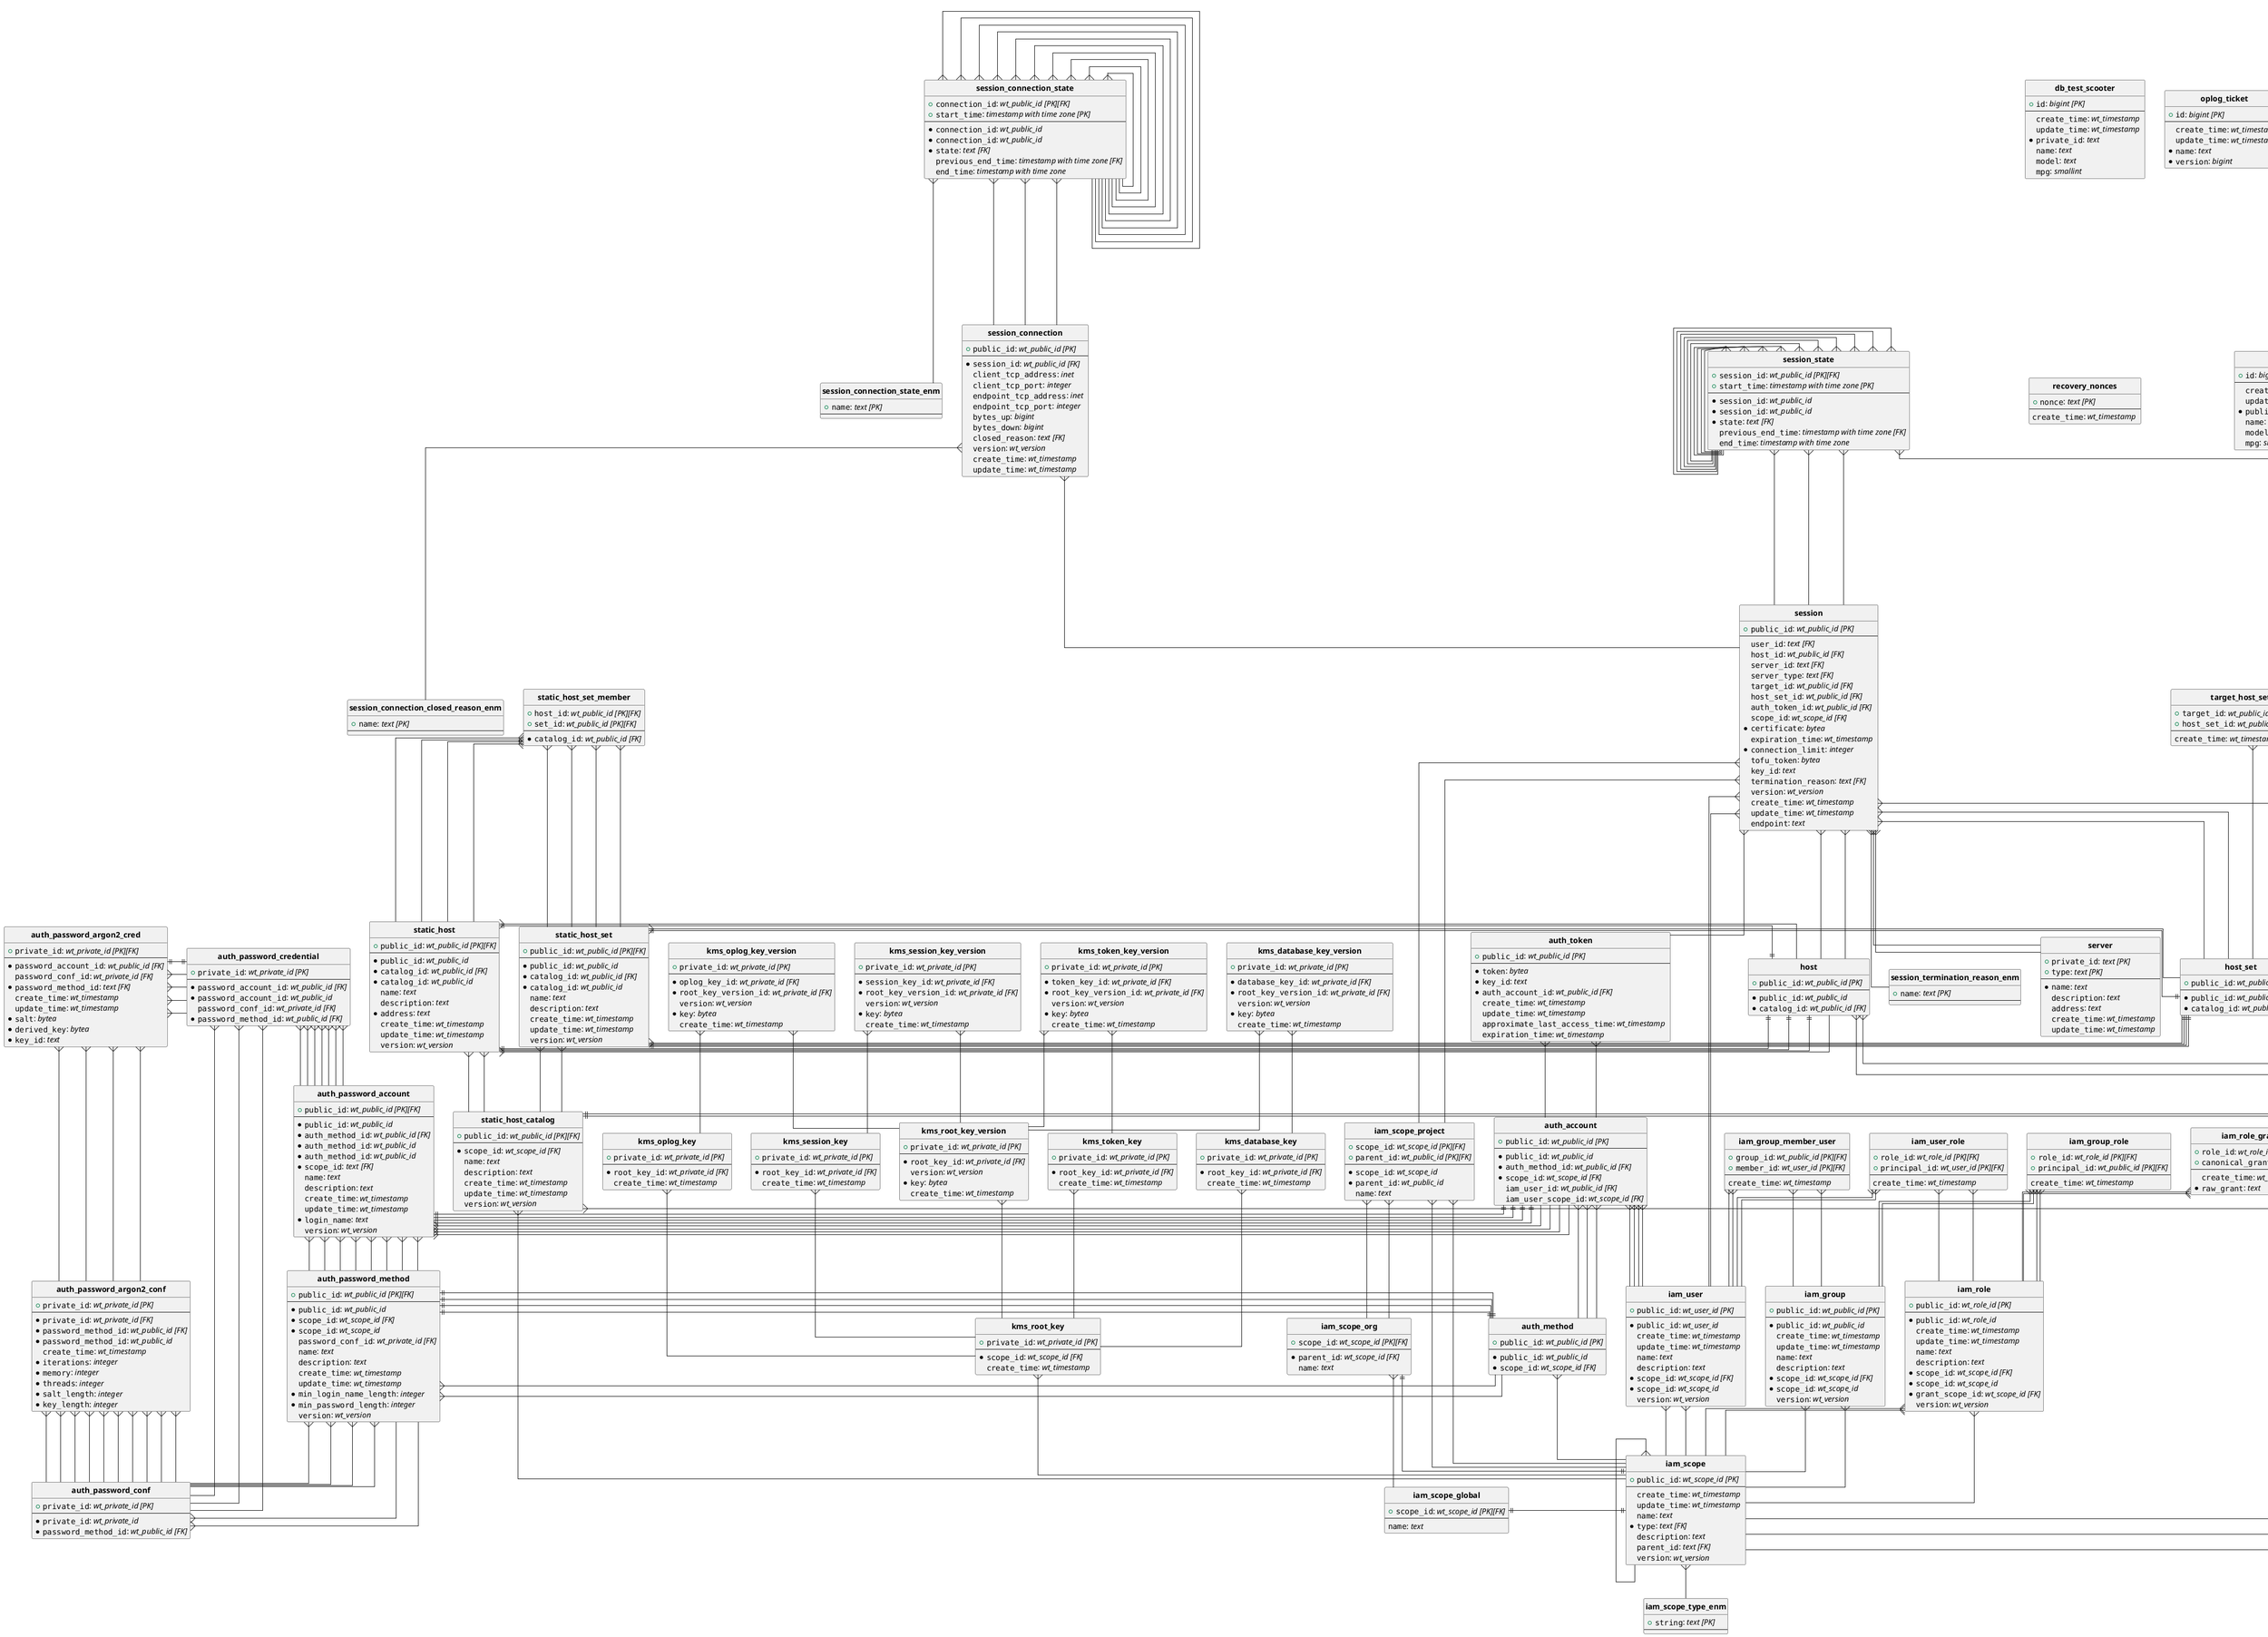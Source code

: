 @startuml
hide circle
skinparam linetype ortho

entity "**auth_account**" {
  + ""public_id"": //wt_public_id [PK]//
  --
  *""public_id"": //wt_public_id //
  *""auth_method_id"": //wt_public_id [FK]//
  *""scope_id"": //wt_scope_id [FK]//
  ""iam_user_id"": //wt_public_id [FK]//
  ""iam_user_scope_id"": //wt_scope_id [FK]//
}

entity "**auth_method**" {
  + ""public_id"": //wt_public_id [PK]//
  --
  *""public_id"": //wt_public_id //
  *""scope_id"": //wt_scope_id [FK]//
}

entity "**auth_password_account**" {
  + ""public_id"": //wt_public_id [PK][FK]//
  --
  *""public_id"": //wt_public_id //
  *""auth_method_id"": //wt_public_id [FK]//
  *""auth_method_id"": //wt_public_id //
  *""auth_method_id"": //wt_public_id //
  *""scope_id"": //text [FK]//
  ""name"": //text //
  ""description"": //text //
  ""create_time"": //wt_timestamp //
  ""update_time"": //wt_timestamp //
  *""login_name"": //text //
  ""version"": //wt_version //
}

entity "**auth_password_argon2_conf**" {
  + ""private_id"": //wt_private_id [PK]//
  --
  *""private_id"": //wt_private_id [FK]//
  *""password_method_id"": //wt_public_id [FK]//
  *""password_method_id"": //wt_public_id //
  ""create_time"": //wt_timestamp //
  *""iterations"": //integer //
  *""memory"": //integer //
  *""threads"": //integer //
  *""salt_length"": //integer //
  *""key_length"": //integer //
}

entity "**auth_password_argon2_cred**" {
  + ""private_id"": //wt_private_id [PK][FK]//
  --
  *""password_account_id"": //wt_public_id [FK]//
  ""password_conf_id"": //wt_private_id [FK]//
  *""password_method_id"": //text [FK]//
  ""create_time"": //wt_timestamp //
  ""update_time"": //wt_timestamp //
  *""salt"": //bytea //
  *""derived_key"": //bytea //
  *""key_id"": //text //
}

entity "**auth_password_conf**" {
  + ""private_id"": //wt_private_id [PK]//
  --
  *""private_id"": //wt_private_id //
  *""password_method_id"": //wt_public_id [FK]//
}

entity "**auth_password_credential**" {
  + ""private_id"": //wt_private_id [PK]//
  --
  *""password_account_id"": //wt_public_id [FK]//
  *""password_account_id"": //wt_public_id //
  ""password_conf_id"": //wt_private_id [FK]//
  *""password_method_id"": //wt_public_id [FK]//
}

entity "**auth_password_method**" {
  + ""public_id"": //wt_public_id [PK][FK]//
  --
  *""public_id"": //wt_public_id //
  *""scope_id"": //wt_scope_id [FK]//
  *""scope_id"": //wt_scope_id //
  ""password_conf_id"": //wt_private_id [FK]//
  ""name"": //text //
  ""description"": //text //
  ""create_time"": //wt_timestamp //
  ""update_time"": //wt_timestamp //
  *""min_login_name_length"": //integer //
  *""min_password_length"": //integer //
  ""version"": //wt_version //
}

entity "**auth_token**" {
  + ""public_id"": //wt_public_id [PK]//
  --
  *""token"": //bytea //
  *""key_id"": //text //
  *""auth_account_id"": //wt_public_id [FK]//
  ""create_time"": //wt_timestamp //
  ""update_time"": //wt_timestamp //
  ""approximate_last_access_time"": //wt_timestamp //
  ""expiration_time"": //wt_timestamp //
}

entity "**db_test_car**" {
  + ""id"": //bigint [PK]//
  --
  ""create_time"": //wt_timestamp //
  ""update_time"": //wt_timestamp //
  *""public_id"": //text //
  ""name"": //text //
  ""model"": //text //
  ""mpg"": //smallint //
}

entity "**db_test_rental**" {
  + ""id"": //bigint [PK]//
  --
  ""create_time"": //wt_timestamp //
  ""update_time"": //wt_timestamp //
  *""public_id"": //text //
  ""name"": //text //
  *""user_id"": //bigint [FK]//
  *""car_id"": //bigint [FK]//
}

entity "**db_test_scooter**" {
  + ""id"": //bigint [PK]//
  --
  ""create_time"": //wt_timestamp //
  ""update_time"": //wt_timestamp //
  *""private_id"": //text //
  ""name"": //text //
  ""model"": //text //
  ""mpg"": //smallint //
}

entity "**db_test_user**" {
  + ""id"": //bigint [PK]//
  --
  ""create_time"": //wt_timestamp //
  ""update_time"": //wt_timestamp //
  *""public_id"": //text //
  ""name"": //text //
  ""phone_number"": //text //
  ""email"": //text //
  ""version"": //wt_version //
}

entity "**host**" {
  + ""public_id"": //wt_public_id [PK]//
  --
  *""public_id"": //wt_public_id //
  *""catalog_id"": //wt_public_id [FK]//
}

entity "**host_catalog**" {
  + ""public_id"": //wt_public_id [PK]//
  --
  *""public_id"": //wt_public_id //
  *""scope_id"": //wt_scope_id [FK]//
}

entity "**host_set**" {
  + ""public_id"": //wt_public_id [PK]//
  --
  *""public_id"": //wt_public_id //
  *""catalog_id"": //wt_public_id [FK]//
}

entity "**iam_group**" {
  + ""public_id"": //wt_public_id [PK]//
  --
  *""public_id"": //wt_public_id //
  ""create_time"": //wt_timestamp //
  ""update_time"": //wt_timestamp //
  ""name"": //text //
  ""description"": //text //
  *""scope_id"": //wt_scope_id [FK]//
  *""scope_id"": //wt_scope_id //
  ""version"": //wt_version //
}

entity "**iam_group_member_user**" {
  + ""group_id"": //wt_public_id [PK][FK]//
  + ""member_id"": //wt_user_id [PK][FK]//
  --
  ""create_time"": //wt_timestamp //
}

entity "**iam_group_role**" {
  + ""role_id"": //wt_role_id [PK][FK]//
  + ""principal_id"": //wt_public_id [PK][FK]//
  --
  ""create_time"": //wt_timestamp //
}

entity "**iam_role**" {
  + ""public_id"": //wt_role_id [PK]//
  --
  *""public_id"": //wt_role_id //
  ""create_time"": //wt_timestamp //
  ""update_time"": //wt_timestamp //
  ""name"": //text //
  ""description"": //text //
  *""scope_id"": //wt_scope_id [FK]//
  *""scope_id"": //wt_scope_id //
  *""grant_scope_id"": //wt_scope_id [FK]//
  ""version"": //wt_version //
}

entity "**iam_role_grant**" {
  + ""role_id"": //wt_role_id [PK][FK]//
  + ""canonical_grant"": //text [PK]//
  --
  ""create_time"": //wt_timestamp //
  *""raw_grant"": //text //
}

entity "**iam_scope**" {
  + ""public_id"": //wt_scope_id [PK]//
  --
  ""create_time"": //wt_timestamp //
  ""update_time"": //wt_timestamp //
  ""name"": //text //
  *""type"": //text [FK]//
  ""description"": //text //
  ""parent_id"": //text [FK]//
  ""version"": //wt_version //
}

entity "**iam_scope_global**" {
  + ""scope_id"": //wt_scope_id [PK][FK]//
  --
  ""name"": //text //
}

entity "**iam_scope_org**" {
  + ""scope_id"": //wt_scope_id [PK][FK]//
  --
  *""parent_id"": //wt_scope_id [FK]//
  ""name"": //text //
}

entity "**iam_scope_project**" {
  + ""scope_id"": //wt_scope_id [PK][FK]//
  + ""parent_id"": //wt_public_id [PK][FK]//
  --
  *""scope_id"": //wt_scope_id //
  *""parent_id"": //wt_public_id //
  ""name"": //text //
}

entity "**iam_scope_type_enm**" {
  + ""string"": //text [PK]//
  --
}

entity "**iam_user**" {
  + ""public_id"": //wt_user_id [PK]//
  --
  *""public_id"": //wt_user_id //
  ""create_time"": //wt_timestamp //
  ""update_time"": //wt_timestamp //
  ""name"": //text //
  ""description"": //text //
  *""scope_id"": //wt_scope_id [FK]//
  *""scope_id"": //wt_scope_id //
  ""version"": //wt_version //
}

entity "**iam_user_role**" {
  + ""role_id"": //wt_role_id [PK][FK]//
  + ""principal_id"": //wt_user_id [PK][FK]//
  --
  ""create_time"": //wt_timestamp //
}

entity "**kms_database_key**" {
  + ""private_id"": //wt_private_id [PK]//
  --
  *""root_key_id"": //wt_private_id [FK]//
  ""create_time"": //wt_timestamp //
}

entity "**kms_database_key_version**" {
  + ""private_id"": //wt_private_id [PK]//
  --
  *""database_key_id"": //wt_private_id [FK]//
  *""root_key_version_id"": //wt_private_id [FK]//
  ""version"": //wt_version //
  *""key"": //bytea //
  ""create_time"": //wt_timestamp //
}

entity "**kms_oplog_key**" {
  + ""private_id"": //wt_private_id [PK]//
  --
  *""root_key_id"": //wt_private_id [FK]//
  ""create_time"": //wt_timestamp //
}

entity "**kms_oplog_key_version**" {
  + ""private_id"": //wt_private_id [PK]//
  --
  *""oplog_key_id"": //wt_private_id [FK]//
  *""root_key_version_id"": //wt_private_id [FK]//
  ""version"": //wt_version //
  *""key"": //bytea //
  ""create_time"": //wt_timestamp //
}

entity "**kms_root_key**" {
  + ""private_id"": //wt_private_id [PK]//
  --
  *""scope_id"": //wt_scope_id [FK]//
  ""create_time"": //wt_timestamp //
}

entity "**kms_root_key_version**" {
  + ""private_id"": //wt_private_id [PK]//
  --
  *""root_key_id"": //wt_private_id [FK]//
  ""version"": //wt_version //
  *""key"": //bytea //
  ""create_time"": //wt_timestamp //
}

entity "**kms_session_key**" {
  + ""private_id"": //wt_private_id [PK]//
  --
  *""root_key_id"": //wt_private_id [FK]//
  ""create_time"": //wt_timestamp //
}

entity "**kms_session_key_version**" {
  + ""private_id"": //wt_private_id [PK]//
  --
  *""session_key_id"": //wt_private_id [FK]//
  *""root_key_version_id"": //wt_private_id [FK]//
  ""version"": //wt_version //
  *""key"": //bytea //
  ""create_time"": //wt_timestamp //
}

entity "**kms_token_key**" {
  + ""private_id"": //wt_private_id [PK]//
  --
  *""root_key_id"": //wt_private_id [FK]//
  ""create_time"": //wt_timestamp //
}

entity "**kms_token_key_version**" {
  + ""private_id"": //wt_private_id [PK]//
  --
  *""token_key_id"": //wt_private_id [FK]//
  *""root_key_version_id"": //wt_private_id [FK]//
  ""version"": //wt_version //
  *""key"": //bytea //
  ""create_time"": //wt_timestamp //
}

entity "**oplog_entry**" {
  + ""id"": //bigint [PK]//
  --
  ""create_time"": //wt_timestamp //
  ""update_time"": //wt_timestamp //
  *""version"": //text //
  *""aggregate_name"": //text //
  *""data"": //bytea //
}

entity "**oplog_metadata**" {
  + ""id"": //bigint [PK]//
  --
  ""create_time"": //wt_timestamp //
  ""update_time"": //wt_timestamp //
  *""entry_id"": //bigint [FK]//
  *""key"": //text //
  ""value"": //text //
}

entity "**oplog_ticket**" {
  + ""id"": //bigint [PK]//
  --
  ""create_time"": //wt_timestamp //
  ""update_time"": //wt_timestamp //
  *""name"": //text //
  *""version"": //bigint //
}

entity "**recovery_nonces**" {
  + ""nonce"": //text [PK]//
  --
  ""create_time"": //wt_timestamp //
}

entity "**server**" {
  + ""private_id"": //text [PK]//
  + ""type"": //text [PK]//
  --
  *""name"": //text //
  ""description"": //text //
  ""address"": //text //
  ""create_time"": //wt_timestamp //
  ""update_time"": //wt_timestamp //
}

entity "**session**" {
  + ""public_id"": //wt_public_id [PK]//
  --
  ""user_id"": //text [FK]//
  ""host_id"": //wt_public_id [FK]//
  ""server_id"": //text [FK]//
  ""server_type"": //text [FK]//
  ""target_id"": //wt_public_id [FK]//
  ""host_set_id"": //wt_public_id [FK]//
  ""auth_token_id"": //wt_public_id [FK]//
  ""scope_id"": //wt_scope_id [FK]//
  *""certificate"": //bytea //
  ""expiration_time"": //wt_timestamp //
  *""connection_limit"": //integer //
  ""tofu_token"": //bytea //
  ""key_id"": //text //
  ""termination_reason"": //text [FK]//
  ""version"": //wt_version //
  ""create_time"": //wt_timestamp //
  ""update_time"": //wt_timestamp //
  ""endpoint"": //text //
}

entity "**session_connection**" {
  + ""public_id"": //wt_public_id [PK]//
  --
  *""session_id"": //wt_public_id [FK]//
  ""client_tcp_address"": //inet //
  ""client_tcp_port"": //integer //
  ""endpoint_tcp_address"": //inet //
  ""endpoint_tcp_port"": //integer //
  ""bytes_up"": //bigint //
  ""bytes_down"": //bigint //
  ""closed_reason"": //text [FK]//
  ""version"": //wt_version //
  ""create_time"": //wt_timestamp //
  ""update_time"": //wt_timestamp //
}

entity "**session_connection_closed_reason_enm**" {
  + ""name"": //text [PK]//
  --
}

entity "**session_connection_state**" {
  + ""connection_id"": //wt_public_id [PK][FK]//
  + ""start_time"": //timestamp with time zone [PK]//
  --
  *""connection_id"": //wt_public_id //
  *""connection_id"": //wt_public_id //
  *""state"": //text [FK]//
  ""previous_end_time"": //timestamp with time zone [FK]//
  ""end_time"": //timestamp with time zone //
}

entity "**session_connection_state_enm**" {
  + ""name"": //text [PK]//
  --
}

entity "**session_state**" {
  + ""session_id"": //wt_public_id [PK][FK]//
  + ""start_time"": //timestamp with time zone [PK]//
  --
  *""session_id"": //wt_public_id //
  *""session_id"": //wt_public_id //
  *""state"": //text [FK]//
  ""previous_end_time"": //timestamp with time zone [FK]//
  ""end_time"": //timestamp with time zone //
}

entity "**session_state_enm**" {
  + ""name"": //text [PK]//
  --
}

entity "**session_termination_reason_enm**" {
  + ""name"": //text [PK]//
  --
}

entity "**static_host**" {
  + ""public_id"": //wt_public_id [PK][FK]//
  --
  *""public_id"": //wt_public_id //
  *""catalog_id"": //wt_public_id [FK]//
  *""catalog_id"": //wt_public_id //
  ""name"": //text //
  ""description"": //text //
  *""address"": //text //
  ""create_time"": //wt_timestamp //
  ""update_time"": //wt_timestamp //
  ""version"": //wt_version //
}

entity "**static_host_catalog**" {
  + ""public_id"": //wt_public_id [PK][FK]//
  --
  *""scope_id"": //wt_scope_id [FK]//
  ""name"": //text //
  ""description"": //text //
  ""create_time"": //wt_timestamp //
  ""update_time"": //wt_timestamp //
  ""version"": //wt_version //
}

entity "**static_host_set**" {
  + ""public_id"": //wt_public_id [PK][FK]//
  --
  *""public_id"": //wt_public_id //
  *""catalog_id"": //wt_public_id [FK]//
  *""catalog_id"": //wt_public_id //
  ""name"": //text //
  ""description"": //text //
  ""create_time"": //wt_timestamp //
  ""update_time"": //wt_timestamp //
  ""version"": //wt_version //
}

entity "**static_host_set_member**" {
  + ""host_id"": //wt_public_id [PK][FK]//
  + ""set_id"": //wt_public_id [PK][FK]//
  --
  *""catalog_id"": //wt_public_id [FK]//
}

entity "**target**" {
  + ""public_id"": //wt_public_id [PK]//
  --
  *""scope_id"": //wt_scope_id [FK]//
  ""create_time"": //wt_timestamp //
}

entity "**target_host_set**" {
  + ""target_id"": //wt_public_id [PK][FK]//
  + ""host_set_id"": //wt_public_id [PK][FK]//
  --
  ""create_time"": //wt_timestamp //
}

entity "**target_tcp**" {
  + ""public_id"": //wt_public_id [PK][FK]//
  --
  *""scope_id"": //wt_scope_id [FK]//
  *""name"": //text //
  ""description"": //text //
  ""default_port"": //integer //
  *""session_max_seconds"": //integer //
  *""session_connection_limit"": //integer //
  ""create_time"": //wt_timestamp //
  ""update_time"": //wt_timestamp //
  ""version"": //wt_version //
}

entity "**wh_date_dimension**" {
  + ""id"": //integer [PK]//
  --
  *""date"": //date //
  ""calendar_quarter"": //wh_dim_text //
  ""calendar_month"": //wh_dim_text //
  *""calendar_year"": //smallint //
  ""day_of_week"": //wh_dim_text //
  *""day_of_week_number"": //smallint //
  *""day_of_week_number_iso"": //smallint //
  *""day_of_week_number_zero_based"": //smallint //
  *""day_number_in_calendar_month"": //smallint //
  *""day_number_in_calendar_year"": //smallint //
  ""weekday_indicator"": //wh_dim_text //
}

entity "**wh_host_dimension**" {
  + ""id"": //wh_dim_id [PK]//
  --
  *""host_id"": //wh_public_id //
  ""host_type"": //wh_dim_text //
  ""host_name"": //wh_dim_text //
  ""host_description"": //wh_dim_text //
  ""host_address"": //wh_dim_text //
  *""host_set_id"": //wh_public_id //
  ""host_set_type"": //wh_dim_text //
  ""host_set_name"": //wh_dim_text //
  ""host_set_description"": //wh_dim_text //
  *""host_catalog_id"": //wh_public_id //
  ""host_catalog_type"": //wh_dim_text //
  ""host_catalog_name"": //wh_dim_text //
  ""host_catalog_description"": //wh_dim_text //
  *""target_id"": //wh_public_id //
  ""target_type"": //wh_dim_text //
  ""target_name"": //wh_dim_text //
  ""target_description"": //wh_dim_text //
  *""target_default_port_number"": //integer //
  *""target_session_max_seconds"": //integer //
  *""target_session_connection_limit"": //integer //
  *""project_id"": //wt_scope_id //
  ""project_name"": //wh_dim_text //
  ""project_description"": //wh_dim_text //
  *""host_organization_id"": //wt_scope_id //
  ""host_organization_name"": //wh_dim_text //
  ""host_organization_description"": //wh_dim_text //
  ""current_row_indicator"": //wh_dim_text //
  ""row_effective_time"": //wh_timestamp //
  ""row_expiration_time"": //wh_timestamp //
}

entity "**wh_session_accumulating_fact**" {
  + ""session_id"": //wt_public_id [PK]//
  --
  *""auth_token_id"": //wt_public_id //
  *""host_id"": //wh_dim_id [FK]//
  *""user_id"": //wh_dim_id [FK]//
  *""session_pending_date_id"": //integer [FK]//
  *""session_pending_time_id"": //integer [FK]//
  ""session_pending_time"": //wh_timestamp //
  *""session_active_date_id"": //integer [FK]//
  *""session_active_time_id"": //integer [FK]//
  ""session_active_time"": //wh_timestamp //
  *""session_canceling_date_id"": //integer [FK]//
  *""session_canceling_time_id"": //integer [FK]//
  ""session_canceling_time"": //wh_timestamp //
  *""session_terminated_date_id"": //integer [FK]//
  *""session_terminated_time_id"": //integer [FK]//
  ""session_terminated_time"": //wh_timestamp //
  ""total_connection_count"": //bigint //
  ""total_bytes_up"": //wh_bytes_transmitted //
  ""total_bytes_down"": //wh_bytes_transmitted //
}

entity "**wh_session_connection_accumulating_fact**" {
  The Wh Session Connection Accumulating Fact table is an accumulating fact table. The grain of the fact table is one row per session connection.
  ..
  + ""connection_id"": //wt_public_id [PK]//
  --
  *""session_id"": //wt_public_id [FK]//
  *""host_id"": //wh_dim_id [FK]//
  *""user_id"": //wh_dim_id [FK]//
  *""connection_authorized_date_id"": //integer [FK]//
  *""connection_authorized_time_id"": //integer [FK]//
  ""connection_authorized_time"": //wh_timestamp //
  *""connection_connected_date_id"": //integer [FK]//
  *""connection_connected_time_id"": //integer [FK]//
  ""connection_connected_time"": //wh_timestamp //
  *""connection_closed_date_id"": //integer [FK]//
  *""connection_closed_time_id"": //integer [FK]//
  ""connection_closed_time"": //wh_timestamp //
  ""client_tcp_address"": //inet //
  ""client_tcp_port_number"": //wh_inet_port //
  ""endpoint_tcp_address"": //inet //
  ""endpoint_tcp_port_number"": //wh_inet_port //
  *""connection_count"": //smallint //
  ""bytes_up"": //wh_bytes_transmitted  : Bytes Up is the total number of bytes received by the worker from the client and sent to the endpoint for this connection. Bytes Up is a fully additive measurement.//
  ""bytes_down"": //wh_bytes_transmitted  : Bytes Down is the total number of bytes received by the worker from the endpoint and sent to the client for this connection. Bytes Down is a fully additive measurement.//
}

entity "**wh_time_of_day_dimension**" {
  + ""id"": //integer [PK]//
  --
  *""time_no_zone"": //time without time zone //
  *""time_at_utc"": //time with time zone //
  *""hour_of_day"": //smallint //
  *""minute_of_hour"": //smallint //
  *""second_of_minute"": //smallint //
  ""display_time_24"": //wh_dim_text //
  ""display_time_12"": //wh_dim_text //
  ""meridiem_indicator"": //wh_dim_text //
}

entity "**wh_user_dimension**" {
  + ""id"": //wh_dim_id [PK]//
  --
  *""user_id"": //wt_user_id //
  ""user_name"": //wh_dim_text //
  ""user_description"": //wh_dim_text //
  *""auth_account_id"": //wh_public_id //
  ""auth_account_type"": //wh_dim_text //
  ""auth_account_name"": //wh_dim_text //
  ""auth_account_description"": //wh_dim_text //
  *""auth_method_id"": //wh_public_id //
  ""auth_method_type"": //wh_dim_text //
  ""auth_method_name"": //wh_dim_text //
  ""auth_method_description"": //wh_dim_text //
  *""user_organization_id"": //wt_scope_id //
  ""user_organization_name"": //wh_dim_text //
  ""user_organization_description"": //wh_dim_text //
  ""current_row_indicator"": //wh_dim_text //
  ""row_effective_time"": //wh_timestamp //
  ""row_expiration_time"": //wh_timestamp //
}

"**auth_account**"   }--  "**iam_user**"

"**auth_account**"   }--  "**iam_user**"

"**auth_account**"   }--  "**iam_user**"

"**auth_account**"   }--  "**iam_user**"

"**auth_account**"   }--  "**auth_method**"

"**auth_account**"   }--  "**auth_method**"

"**auth_account**"   }--  "**auth_method**"

"**auth_method**"   }--  "**iam_scope**"

"**auth_password_account**"   }--  "**auth_password_method**"

"**auth_password_account**"   }--  "**auth_password_method**"

"**auth_password_account**"   }--  "**auth_password_method**"

"**auth_password_account**"   }--  "**auth_password_method**"

"**auth_password_account**"   }--  "**auth_password_method**"

"**auth_password_account**"   }--  "**auth_password_method**"

"**auth_password_account**"   }--  "**auth_password_method**"

"**auth_password_account**"   }--  "**auth_password_method**"

"**auth_password_account**"  ||-||  "**auth_account**"

"**auth_password_account**"  ||-||  "**auth_account**"

"**auth_password_account**"  ||-||  "**auth_account**"

"**auth_password_account**"  ||-||  "**auth_account**"

"**auth_password_account**"   }--  "**auth_account**"

"**auth_password_account**"   }--  "**auth_account**"

"**auth_password_account**"   }--  "**auth_account**"

"**auth_password_account**"   }--  "**auth_account**"

"**auth_password_argon2_conf**"   }--  "**auth_password_conf**"

"**auth_password_argon2_conf**"   }--  "**auth_password_conf**"

"**auth_password_argon2_conf**"   }--  "**auth_password_conf**"

"**auth_password_argon2_conf**"   }--  "**auth_password_conf**"

"**auth_password_argon2_conf**"   }--  "**auth_password_conf**"

"**auth_password_argon2_conf**"   }--  "**auth_password_conf**"

"**auth_password_argon2_conf**"   }--  "**auth_password_conf**"

"**auth_password_argon2_conf**"   }--  "**auth_password_conf**"

"**auth_password_argon2_conf**"   }--  "**auth_password_conf**"

"**auth_password_argon2_conf**"   }--  "**auth_password_conf**"

"**auth_password_argon2_cred**"   }--  "**auth_password_credential**"

"**auth_password_argon2_cred**"   }--  "**auth_password_credential**"

"**auth_password_argon2_cred**"   }--  "**auth_password_credential**"

"**auth_password_argon2_cred**"   }--  "**auth_password_credential**"

"**auth_password_argon2_cred**"   }--  "**auth_password_argon2_conf**"

"**auth_password_argon2_cred**"   }--  "**auth_password_argon2_conf**"

"**auth_password_argon2_cred**"   }--  "**auth_password_argon2_conf**"

"**auth_password_argon2_cred**"   }--  "**auth_password_argon2_conf**"

"**auth_password_argon2_cred**"  ||-||  "**auth_password_credential**"

"**auth_password_conf**"   }--  "**auth_password_method**"

"**auth_password_conf**"   }--  "**auth_password_method**"

"**auth_password_credential**"   }--  "**auth_password_account**"

"**auth_password_credential**"   }--  "**auth_password_account**"

"**auth_password_credential**"   }--  "**auth_password_account**"

"**auth_password_credential**"   }--  "**auth_password_account**"

"**auth_password_credential**"   }--  "**auth_password_account**"

"**auth_password_credential**"   }--  "**auth_password_account**"

"**auth_password_credential**"   }--  "**auth_password_account**"

"**auth_password_credential**"   }--  "**auth_password_conf**"

"**auth_password_credential**"   }--  "**auth_password_conf**"

"**auth_password_credential**"   }--  "**auth_password_conf**"

"**auth_password_method**"  ||-||  "**auth_method**"

"**auth_password_method**"  ||-||  "**auth_method**"

"**auth_password_method**"  ||-||  "**auth_method**"

"**auth_password_method**"  ||-||  "**auth_method**"

"**auth_password_method**"   }--  "**auth_method**"

"**auth_password_method**"   }--  "**auth_method**"

"**auth_password_method**"   }--  "**auth_password_conf**"

"**auth_password_method**"   }--  "**auth_password_conf**"

"**auth_password_method**"   }--  "**auth_password_conf**"

"**auth_password_method**"   }--  "**auth_password_conf**"

"**auth_token**"   }--  "**auth_account**"

"**auth_token**"   }--  "**auth_account**"

"**db_test_rental**"   }--  "**db_test_car**"

"**db_test_rental**"   }--  "**db_test_user**"

"**host**"   }--  "**host_catalog**"

"**host**"   }--  "**host_catalog**"

"**host_catalog**"   }--  "**iam_scope**"

"**host_set**"   }--  "**host_catalog**"

"**host_set**"   }--  "**host_catalog**"

"**iam_group**"   }--  "**iam_scope**"

"**iam_group**"   }--  "**iam_scope**"

"**iam_group_member_user**"   }--  "**iam_group**"

"**iam_group_member_user**"   }--  "**iam_group**"

"**iam_group_member_user**"   }--  "**iam_user**"

"**iam_group_member_user**"   }--  "**iam_user**"

"**iam_group_role**"   }--  "**iam_group**"

"**iam_group_role**"   }--  "**iam_group**"

"**iam_group_role**"   }--  "**iam_role**"

"**iam_group_role**"   }--  "**iam_role**"

"**iam_role**"   }--  "**iam_scope**"

"**iam_role**"   }--  "**iam_scope**"

"**iam_role**"   }--  "**iam_scope**"

"**iam_role_grant**"   }--  "**iam_role**"

"**iam_role_grant**"   }--  "**iam_role**"

"**iam_scope**"   }--  "**iam_scope**"

"**iam_scope**"   }--  "**iam_scope_type_enm**"

"**iam_scope_global**"  ||-||  "**iam_scope**"

"**iam_scope_org**"   }--  "**iam_scope_global**"

"**iam_scope_org**"  ||-||  "**iam_scope**"

"**iam_scope_project**"   }--  "**iam_scope_org**"

"**iam_scope_project**"   }--  "**iam_scope_org**"

"**iam_scope_project**"   }--  "**iam_scope**"

"**iam_scope_project**"   }--  "**iam_scope**"

"**iam_user**"   }--  "**iam_scope**"

"**iam_user**"   }--  "**iam_scope**"

"**iam_user_role**"   }--  "**iam_user**"

"**iam_user_role**"   }--  "**iam_user**"

"**iam_user_role**"   }--  "**iam_role**"

"**iam_user_role**"   }--  "**iam_role**"

"**kms_database_key**"   }--  "**kms_root_key**"

"**kms_database_key_version**"   }--  "**kms_database_key**"

"**kms_database_key_version**"   }--  "**kms_root_key_version**"

"**kms_oplog_key**"   }--  "**kms_root_key**"

"**kms_oplog_key_version**"   }--  "**kms_oplog_key**"

"**kms_oplog_key_version**"   }--  "**kms_root_key_version**"

"**kms_root_key**"   }--  "**iam_scope**"

"**kms_root_key_version**"   }--  "**kms_root_key**"

"**kms_session_key**"   }--  "**kms_root_key**"

"**kms_session_key_version**"   }--  "**kms_root_key_version**"

"**kms_session_key_version**"   }--  "**kms_session_key**"

"**kms_token_key**"   }--  "**kms_root_key**"

"**kms_token_key_version**"   }--  "**kms_root_key_version**"

"**kms_token_key_version**"   }--  "**kms_token_key**"

"**oplog_metadata**"   }--  "**oplog_entry**"

"**session**"   }--  "**auth_token**"

"**session**"   }--  "**host**"

"**session**"   }--  "**host**"

"**session**"   }--  "**host_set**"

"**session**"   }--  "**host_set**"

"**session**"   }--  "**iam_scope_project**"

"**session**"   }--  "**iam_scope_project**"

"**session**"   }--  "**server**"

"**session**"   }--  "**server**"

"**session**"   }--  "**target**"

"**session**"   }--  "**session_termination_reason_enm**"

"**session**"   }--  "**iam_user**"

"**session**"   }--  "**iam_user**"

"**session_connection**"   }--  "**session_connection_closed_reason_enm**"

"**session_connection**"   }--  "**session**"

"**session_connection_state**"   }--  "**session_connection**"

"**session_connection_state**"   }--  "**session_connection**"

"**session_connection_state**"   }--  "**session_connection**"

"**session_connection_state**"   }--  "**session_connection_state**"

"**session_connection_state**"   }--  "**session_connection_state**"

"**session_connection_state**"   }--  "**session_connection_state**"

"**session_connection_state**"   }--  "**session_connection_state**"

"**session_connection_state**"   }--  "**session_connection_state**"

"**session_connection_state**"   }--  "**session_connection_state**"

"**session_connection_state**"   }--  "**session_connection_state**"

"**session_connection_state**"   }--  "**session_connection_state**"

"**session_connection_state**"   }--  "**session_connection_state**"

"**session_connection_state**"   }--  "**session_connection_state**"

"**session_connection_state**"   }--  "**session_connection_state_enm**"

"**session_state**"   }--  "**session**"

"**session_state**"   }--  "**session**"

"**session_state**"   }--  "**session**"

"**session_state**"   }--  "**session_state**"

"**session_state**"   }--  "**session_state**"

"**session_state**"   }--  "**session_state**"

"**session_state**"   }--  "**session_state**"

"**session_state**"   }--  "**session_state**"

"**session_state**"   }--  "**session_state**"

"**session_state**"   }--  "**session_state**"

"**session_state**"   }--  "**session_state**"

"**session_state**"   }--  "**session_state**"

"**session_state**"   }--  "**session_state**"

"**session_state**"   }--  "**session_state_enm**"

"**static_host**"   }--  "**static_host_catalog**"

"**static_host**"   }--  "**static_host_catalog**"

"**static_host**"  ||-||  "**host**"

"**static_host**"  ||-||  "**host**"

"**static_host**"  ||-||  "**host**"

"**static_host**"   }--  "**host**"

"**static_host**"   }--  "**host**"

"**static_host**"  ||-||  "**host**"

"**static_host_catalog**"   }--  "**iam_scope**"

"**static_host_catalog**"  ||-||  "**host_catalog**"

"**static_host_catalog**"  ||-||  "**host_catalog**"

"**static_host_catalog**"   }--  "**host_catalog**"

"**static_host_set**"   }--  "**static_host_catalog**"

"**static_host_set**"   }--  "**static_host_catalog**"

"**static_host_set**"  ||-||  "**host_set**"

"**static_host_set**"  ||-||  "**host_set**"

"**static_host_set**"  ||-||  "**host_set**"

"**static_host_set**"   }--  "**host_set**"

"**static_host_set**"   }--  "**host_set**"

"**static_host_set**"  ||-||  "**host_set**"

"**static_host_set_member**"   }--  "**static_host**"

"**static_host_set_member**"   }--  "**static_host**"

"**static_host_set_member**"   }--  "**static_host**"

"**static_host_set_member**"   }--  "**static_host**"

"**static_host_set_member**"   }--  "**static_host_set**"

"**static_host_set_member**"   }--  "**static_host_set**"

"**static_host_set_member**"   }--  "**static_host_set**"

"**static_host_set_member**"   }--  "**static_host_set**"

"**target**"   }--  "**iam_scope**"

"**target_host_set**"   }--  "**host_set**"

"**target_host_set**"   }--  "**host_set**"

"**target_host_set**"   }--  "**target**"

"**target_tcp**"  ||-||  "**target**"

"**target_tcp**"   }--  "**iam_scope**"

"**wh_session_accumulating_fact**"   }--  "**wh_host_dimension**"

"**wh_session_accumulating_fact**"   }--  "**wh_date_dimension**"

"**wh_session_accumulating_fact**"   }--  "**wh_time_of_day_dimension**"

"**wh_session_accumulating_fact**"   }--  "**wh_date_dimension**"

"**wh_session_accumulating_fact**"   }--  "**wh_time_of_day_dimension**"

"**wh_session_accumulating_fact**"   }--  "**wh_date_dimension**"

"**wh_session_accumulating_fact**"   }--  "**wh_time_of_day_dimension**"

"**wh_session_accumulating_fact**"   }--  "**wh_date_dimension**"

"**wh_session_accumulating_fact**"   }--  "**wh_time_of_day_dimension**"

"**wh_session_accumulating_fact**"   }--  "**wh_user_dimension**"

"**wh_session_connection_accumulating_fact**"   }--  "**wh_date_dimension**"

"**wh_session_connection_accumulating_fact**"   }--  "**wh_time_of_day_dimension**"

"**wh_session_connection_accumulating_fact**"   }--  "**wh_date_dimension**"

"**wh_session_connection_accumulating_fact**"   }--  "**wh_time_of_day_dimension**"

"**wh_session_connection_accumulating_fact**"   }--  "**wh_date_dimension**"

"**wh_session_connection_accumulating_fact**"   }--  "**wh_time_of_day_dimension**"

"**wh_session_connection_accumulating_fact**"   }--  "**wh_host_dimension**"

"**wh_session_connection_accumulating_fact**"   }--  "**wh_session_accumulating_fact**"

"**wh_session_connection_accumulating_fact**"   }--  "**wh_user_dimension**"
@enduml
